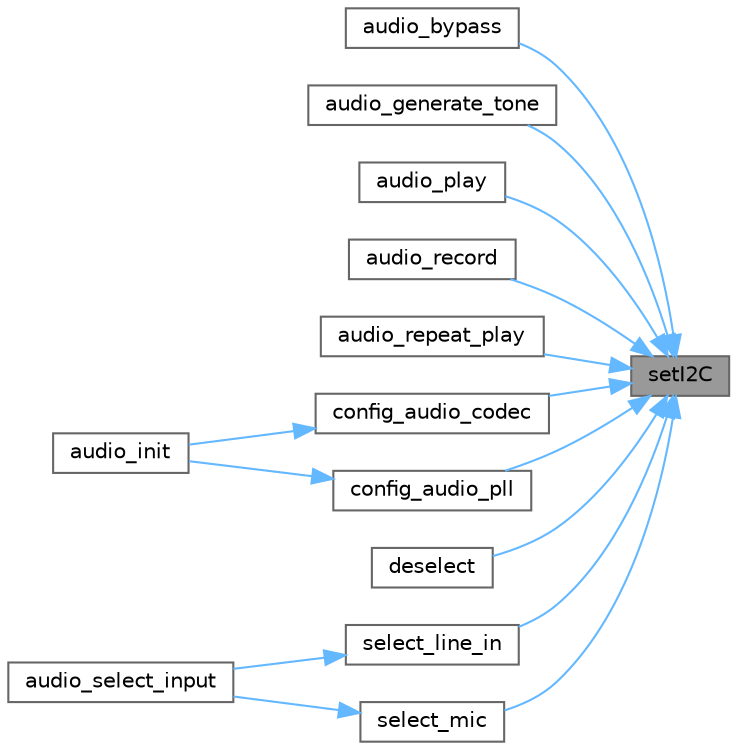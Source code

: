 digraph "setI2C"
{
 // LATEX_PDF_SIZE
  bgcolor="transparent";
  edge [fontname=Helvetica,fontsize=10,labelfontname=Helvetica,labelfontsize=10];
  node [fontname=Helvetica,fontsize=10,shape=box,height=0.2,width=0.4];
  rankdir="RL";
  Node1 [id="Node000001",label="setI2C",height=0.2,width=0.4,color="gray40", fillcolor="grey60", style="filled", fontcolor="black",tooltip=" "];
  Node1 -> Node2 [id="edge1_Node000001_Node000002",dir="back",color="steelblue1",style="solid",tooltip=" "];
  Node2 [id="Node000002",label="audio_bypass",height=0.2,width=0.4,color="grey40", fillcolor="white", style="filled",URL="$group__AUDIO.html#ga5fee8d77c208512f18f4273213520249",tooltip="Record and play the audio without storing in DRAM."];
  Node1 -> Node3 [id="edge2_Node000001_Node000003",dir="back",color="steelblue1",style="solid",tooltip=" "];
  Node3 [id="Node000003",label="audio_generate_tone",height=0.2,width=0.4,color="grey40", fillcolor="white", style="filled",URL="$group__AUDIO.html#ga061d146b990619c8f7ebd37ee18cbe23",tooltip=" "];
  Node1 -> Node4 [id="edge3_Node000001_Node000004",dir="back",color="steelblue1",style="solid",tooltip=" "];
  Node4 [id="Node000004",label="audio_play",height=0.2,width=0.4,color="grey40", fillcolor="white", style="filled",URL="$group__AUDIO.html#ga52d0f4ea75ee4d027430bb25a2f8b7a9",tooltip=" "];
  Node1 -> Node5 [id="edge4_Node000001_Node000005",dir="back",color="steelblue1",style="solid",tooltip=" "];
  Node5 [id="Node000005",label="audio_record",height=0.2,width=0.4,color="grey40", fillcolor="white", style="filled",URL="$group__AUDIO.html#ga1d91ff881ec020a63e36e4f285622b80",tooltip="Function to support audio recording without the audio codec controller."];
  Node1 -> Node6 [id="edge5_Node000001_Node000006",dir="back",color="steelblue1",style="solid",tooltip=" "];
  Node6 [id="Node000006",label="audio_repeat_play",height=0.2,width=0.4,color="grey40", fillcolor="white", style="filled",URL="$group__AUDIO.html#ga4b430bbc9a47b8160f2596cc625683ff",tooltip="Function to play one audio fragment for multiple repititions."];
  Node1 -> Node7 [id="edge6_Node000001_Node000007",dir="back",color="steelblue1",style="solid",tooltip=" "];
  Node7 [id="Node000007",label="config_audio_codec",height=0.2,width=0.4,color="grey40", fillcolor="white", style="filled",URL="$group__AUDIO.html#ga4c3476adecb27a3162fabab4af088f0b",tooltip=" "];
  Node7 -> Node8 [id="edge7_Node000007_Node000008",dir="back",color="steelblue1",style="solid",tooltip=" "];
  Node8 [id="Node000008",label="audio_init",height=0.2,width=0.4,color="grey40", fillcolor="white", style="filled",URL="$group__AUDIO.html#ga780026a09284372732eeca5c1bdeda0b",tooltip="Initializes the audio register. Sets the sampling frequency. defines several values such as audio rec..."];
  Node1 -> Node9 [id="edge8_Node000001_Node000009",dir="back",color="steelblue1",style="solid",tooltip=" "];
  Node9 [id="Node000009",label="config_audio_pll",height=0.2,width=0.4,color="grey40", fillcolor="white", style="filled",URL="$group__AUDIO.html#ga9c9de79126611d05d3e2bda897ca886e",tooltip=" "];
  Node9 -> Node8 [id="edge9_Node000009_Node000008",dir="back",color="steelblue1",style="solid",tooltip=" "];
  Node1 -> Node10 [id="edge10_Node000001_Node000010",dir="back",color="steelblue1",style="solid",tooltip=" "];
  Node10 [id="Node000010",label="deselect",height=0.2,width=0.4,color="grey40", fillcolor="white", style="filled",URL="$group__AUDIO.html#ga0ae77235b32f5522d5d881baf2c52210",tooltip="Function to deselect input, either LINE_IN, or MIC."];
  Node1 -> Node11 [id="edge11_Node000001_Node000011",dir="back",color="steelblue1",style="solid",tooltip=" "];
  Node11 [id="Node000011",label="select_line_in",height=0.2,width=0.4,color="grey40", fillcolor="white", style="filled",URL="$group__AUDIO.html#gaec4645b89d23204e90f880d09da94525",tooltip="Function to select LINE_IN as input."];
  Node11 -> Node12 [id="edge12_Node000011_Node000012",dir="back",color="steelblue1",style="solid",tooltip=" "];
  Node12 [id="Node000012",label="audio_select_input",height=0.2,width=0.4,color="grey40", fillcolor="white", style="filled",URL="$group__AUDIO.html#ga61af1e13a8f338966a17f07a518ef207",tooltip="selects the audio input channel."];
  Node1 -> Node13 [id="edge13_Node000001_Node000013",dir="back",color="steelblue1",style="solid",tooltip=" "];
  Node13 [id="Node000013",label="select_mic",height=0.2,width=0.4,color="grey40", fillcolor="white", style="filled",URL="$group__AUDIO.html#ga2203ea82d55c60566ab868a82292aedf",tooltip="Function to select MIC as input."];
  Node13 -> Node12 [id="edge14_Node000013_Node000012",dir="back",color="steelblue1",style="solid",tooltip=" "];
}
